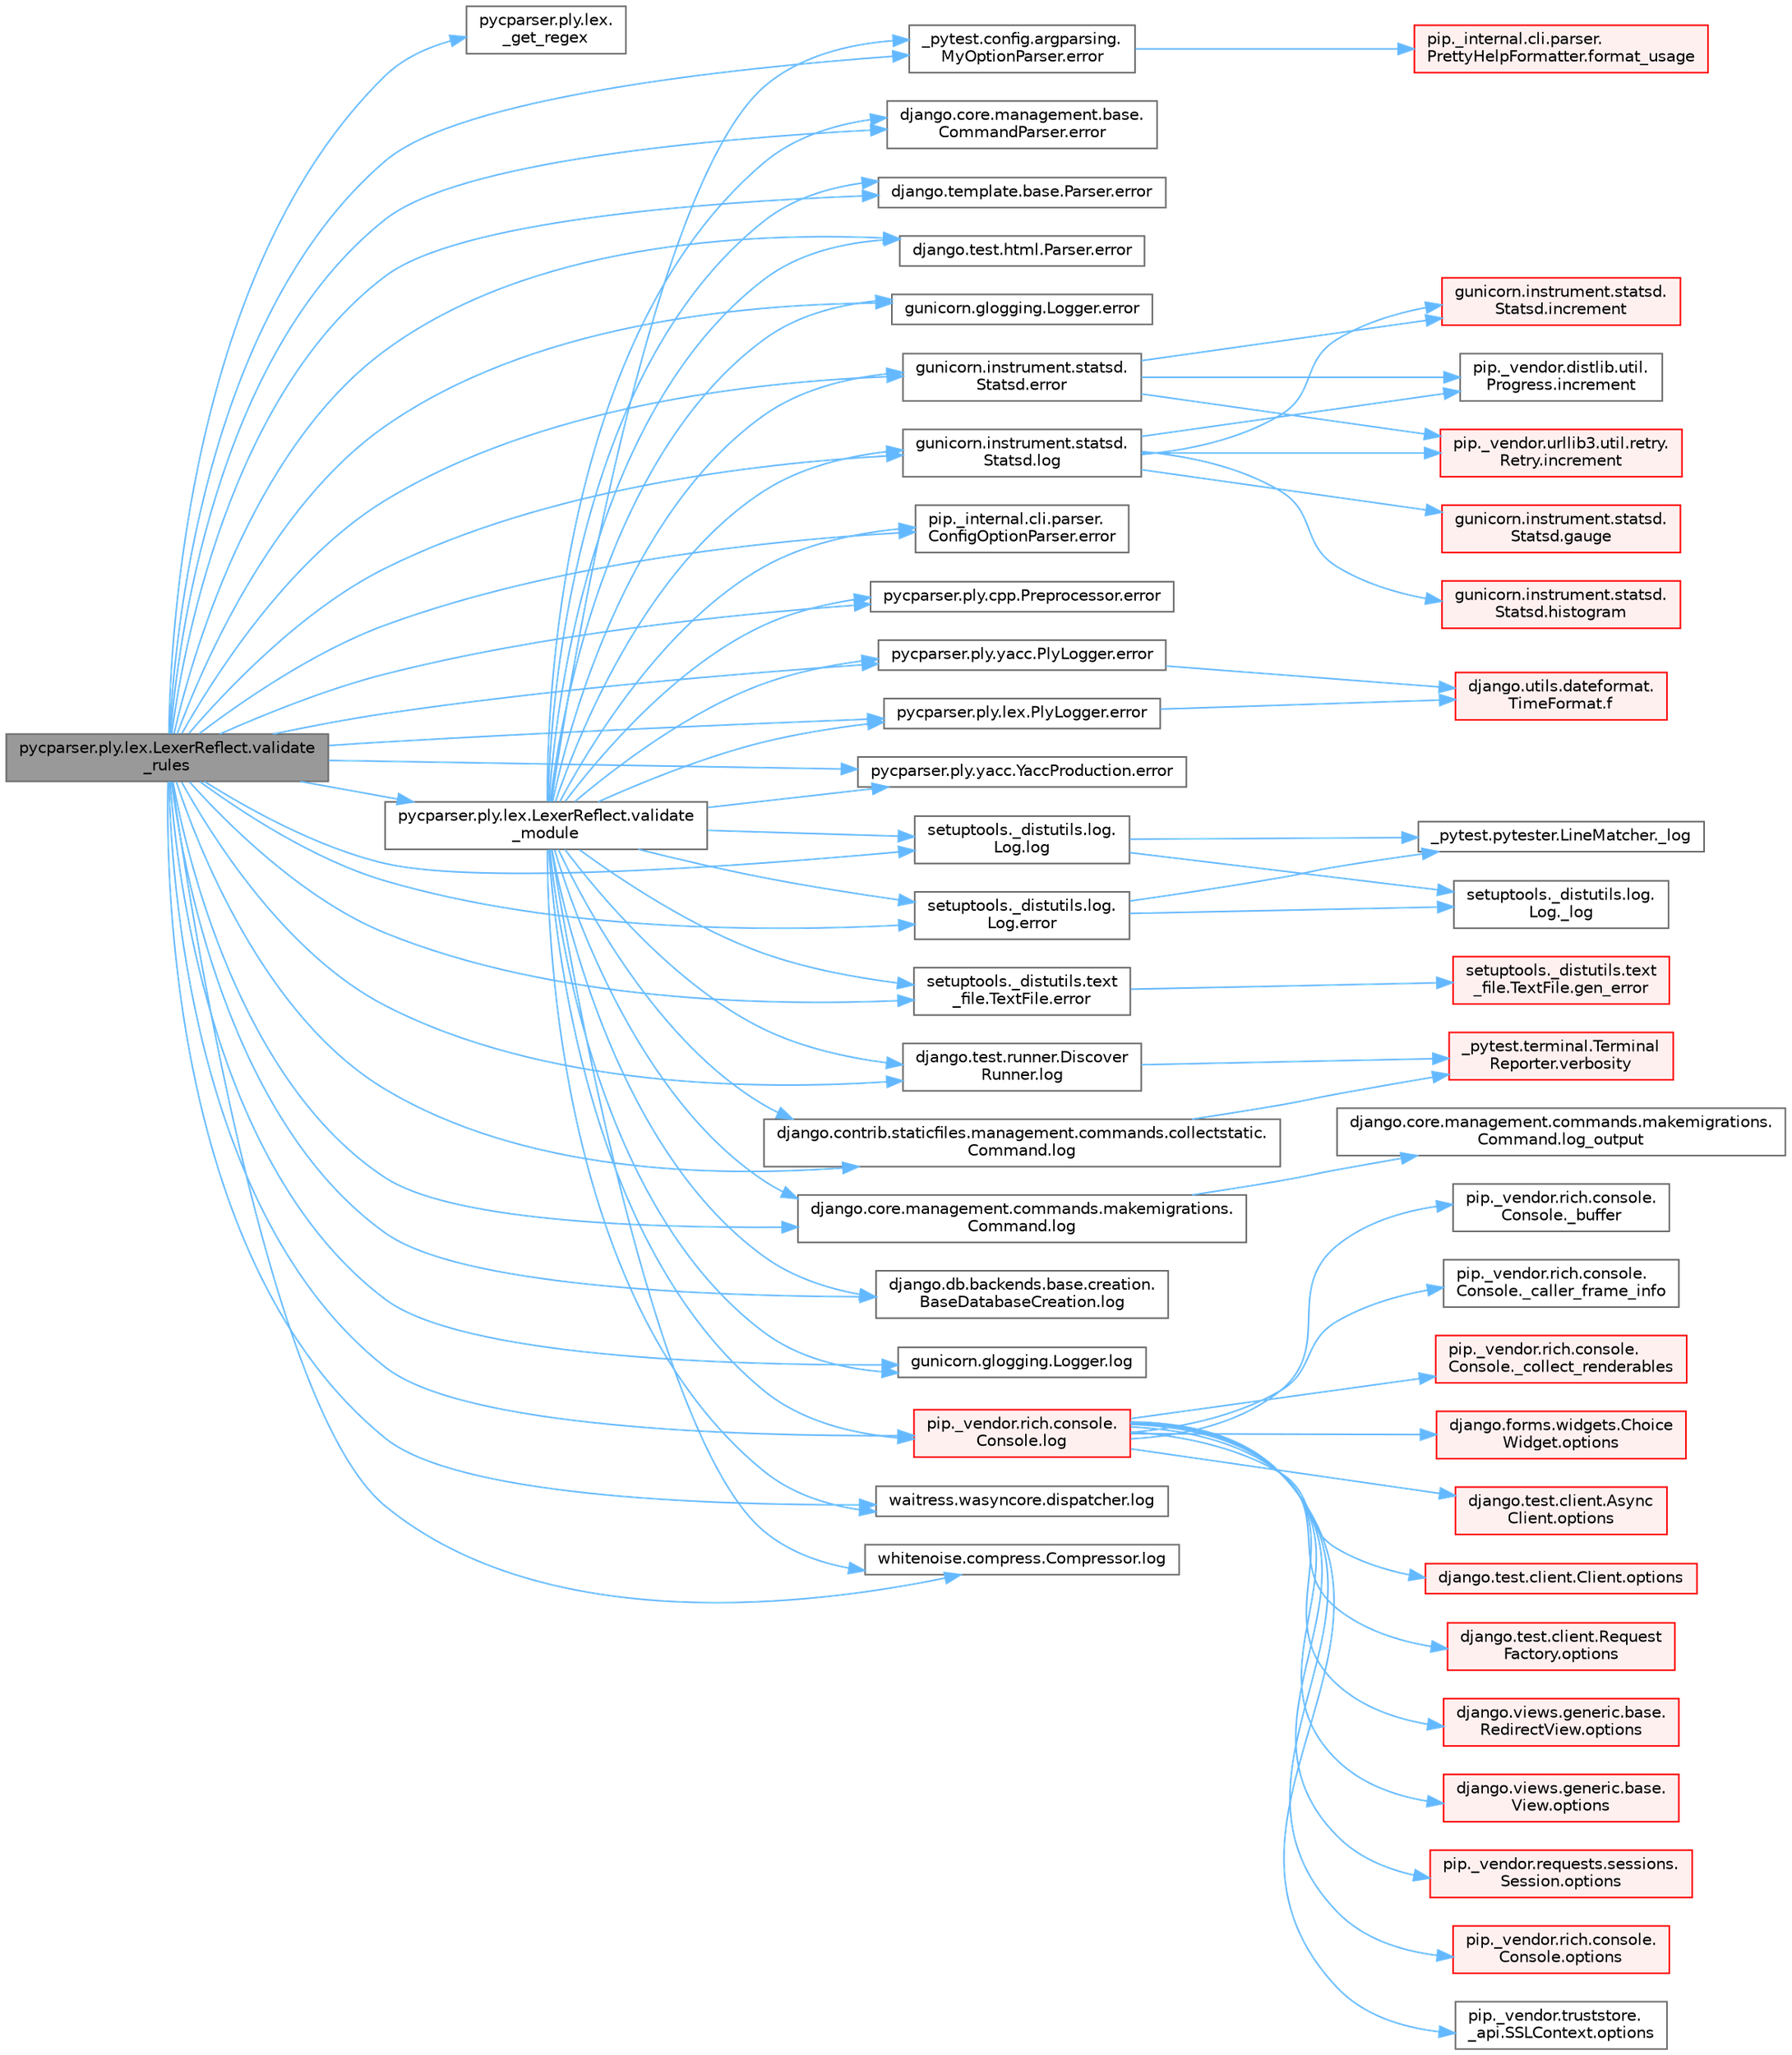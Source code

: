 digraph "pycparser.ply.lex.LexerReflect.validate_rules"
{
 // LATEX_PDF_SIZE
  bgcolor="transparent";
  edge [fontname=Helvetica,fontsize=10,labelfontname=Helvetica,labelfontsize=10];
  node [fontname=Helvetica,fontsize=10,shape=box,height=0.2,width=0.4];
  rankdir="LR";
  Node1 [id="Node000001",label="pycparser.ply.lex.LexerReflect.validate\l_rules",height=0.2,width=0.4,color="gray40", fillcolor="grey60", style="filled", fontcolor="black",tooltip=" "];
  Node1 -> Node2 [id="edge1_Node000001_Node000002",color="steelblue1",style="solid",tooltip=" "];
  Node2 [id="Node000002",label="pycparser.ply.lex.\l_get_regex",height=0.2,width=0.4,color="grey40", fillcolor="white", style="filled",URL="$namespacepycparser_1_1ply_1_1lex.html#a4308fa96da31b98b246008536df75aeb",tooltip=" "];
  Node1 -> Node3 [id="edge2_Node000001_Node000003",color="steelblue1",style="solid",tooltip=" "];
  Node3 [id="Node000003",label="_pytest.config.argparsing.\lMyOptionParser.error",height=0.2,width=0.4,color="grey40", fillcolor="white", style="filled",URL="$class__pytest_1_1config_1_1argparsing_1_1_my_option_parser.html#afa605e3b10b021d3192df596a2af55e4",tooltip=" "];
  Node3 -> Node4 [id="edge3_Node000003_Node000004",color="steelblue1",style="solid",tooltip=" "];
  Node4 [id="Node000004",label="pip._internal.cli.parser.\lPrettyHelpFormatter.format_usage",height=0.2,width=0.4,color="red", fillcolor="#FFF0F0", style="filled",URL="$classpip_1_1__internal_1_1cli_1_1parser_1_1_pretty_help_formatter.html#af51742b7ae0565bf16937b783af62fb1",tooltip=" "];
  Node1 -> Node6 [id="edge4_Node000001_Node000006",color="steelblue1",style="solid",tooltip=" "];
  Node6 [id="Node000006",label="django.core.management.base.\lCommandParser.error",height=0.2,width=0.4,color="grey40", fillcolor="white", style="filled",URL="$classdjango_1_1core_1_1management_1_1base_1_1_command_parser.html#a8f60524680d1e5c70de7800e59578073",tooltip=" "];
  Node1 -> Node7 [id="edge5_Node000001_Node000007",color="steelblue1",style="solid",tooltip=" "];
  Node7 [id="Node000007",label="django.template.base.Parser.error",height=0.2,width=0.4,color="grey40", fillcolor="white", style="filled",URL="$classdjango_1_1template_1_1base_1_1_parser.html#ad75d5d46d6b8210f6e4dbab08ed53012",tooltip=" "];
  Node1 -> Node8 [id="edge6_Node000001_Node000008",color="steelblue1",style="solid",tooltip=" "];
  Node8 [id="Node000008",label="django.test.html.Parser.error",height=0.2,width=0.4,color="grey40", fillcolor="white", style="filled",URL="$classdjango_1_1test_1_1html_1_1_parser.html#a458164a9296ceed891d67f5fca97ac67",tooltip=" "];
  Node1 -> Node9 [id="edge7_Node000001_Node000009",color="steelblue1",style="solid",tooltip=" "];
  Node9 [id="Node000009",label="gunicorn.glogging.Logger.error",height=0.2,width=0.4,color="grey40", fillcolor="white", style="filled",URL="$classgunicorn_1_1glogging_1_1_logger.html#aeecb84dbc46a550d08e0ae8618d8b72c",tooltip=" "];
  Node1 -> Node10 [id="edge8_Node000001_Node000010",color="steelblue1",style="solid",tooltip=" "];
  Node10 [id="Node000010",label="gunicorn.instrument.statsd.\lStatsd.error",height=0.2,width=0.4,color="grey40", fillcolor="white", style="filled",URL="$classgunicorn_1_1instrument_1_1statsd_1_1_statsd.html#a00ca379c910e5842719e48e617504c12",tooltip=" "];
  Node10 -> Node11 [id="edge9_Node000010_Node000011",color="steelblue1",style="solid",tooltip=" "];
  Node11 [id="Node000011",label="gunicorn.instrument.statsd.\lStatsd.increment",height=0.2,width=0.4,color="red", fillcolor="#FFF0F0", style="filled",URL="$classgunicorn_1_1instrument_1_1statsd_1_1_statsd.html#a5527687726a051a5182ee13a842b08fd",tooltip=" "];
  Node10 -> Node13 [id="edge10_Node000010_Node000013",color="steelblue1",style="solid",tooltip=" "];
  Node13 [id="Node000013",label="pip._vendor.distlib.util.\lProgress.increment",height=0.2,width=0.4,color="grey40", fillcolor="white", style="filled",URL="$classpip_1_1__vendor_1_1distlib_1_1util_1_1_progress.html#a197ffd4ac8a74898742a6cde5b4c5466",tooltip=" "];
  Node10 -> Node14 [id="edge11_Node000010_Node000014",color="steelblue1",style="solid",tooltip=" "];
  Node14 [id="Node000014",label="pip._vendor.urllib3.util.retry.\lRetry.increment",height=0.2,width=0.4,color="red", fillcolor="#FFF0F0", style="filled",URL="$classpip_1_1__vendor_1_1urllib3_1_1util_1_1retry_1_1_retry.html#a88dd993ccb2ef4b2bfa9ad0571374b12",tooltip=" "];
  Node1 -> Node3135 [id="edge12_Node000001_Node003135",color="steelblue1",style="solid",tooltip=" "];
  Node3135 [id="Node003135",label="pip._internal.cli.parser.\lConfigOptionParser.error",height=0.2,width=0.4,color="grey40", fillcolor="white", style="filled",URL="$classpip_1_1__internal_1_1cli_1_1parser_1_1_config_option_parser.html#a7f476706a72ac9c0f9862fff54f800b6",tooltip=" "];
  Node1 -> Node3136 [id="edge13_Node000001_Node003136",color="steelblue1",style="solid",tooltip=" "];
  Node3136 [id="Node003136",label="pycparser.ply.cpp.Preprocessor.error",height=0.2,width=0.4,color="grey40", fillcolor="white", style="filled",URL="$classpycparser_1_1ply_1_1cpp_1_1_preprocessor.html#a7e1ac62be845481431f1eba28c7c4dff",tooltip=" "];
  Node1 -> Node3137 [id="edge14_Node000001_Node003137",color="steelblue1",style="solid",tooltip=" "];
  Node3137 [id="Node003137",label="pycparser.ply.lex.PlyLogger.error",height=0.2,width=0.4,color="grey40", fillcolor="white", style="filled",URL="$classpycparser_1_1ply_1_1lex_1_1_ply_logger.html#acd6be9709e7b404943ae36e163141b25",tooltip=" "];
  Node3137 -> Node3138 [id="edge15_Node003137_Node003138",color="steelblue1",style="solid",tooltip=" "];
  Node3138 [id="Node003138",label="django.utils.dateformat.\lTimeFormat.f",height=0.2,width=0.4,color="red", fillcolor="#FFF0F0", style="filled",URL="$classdjango_1_1utils_1_1dateformat_1_1_time_format.html#a917dbc4f3103e5d9dd416fce475b48a8",tooltip=" "];
  Node1 -> Node3139 [id="edge16_Node000001_Node003139",color="steelblue1",style="solid",tooltip=" "];
  Node3139 [id="Node003139",label="pycparser.ply.yacc.PlyLogger.error",height=0.2,width=0.4,color="grey40", fillcolor="white", style="filled",URL="$classpycparser_1_1ply_1_1yacc_1_1_ply_logger.html#af6aeffc66660a97dae0fbedefc30be02",tooltip=" "];
  Node3139 -> Node3138 [id="edge17_Node003139_Node003138",color="steelblue1",style="solid",tooltip=" "];
  Node1 -> Node3140 [id="edge18_Node000001_Node003140",color="steelblue1",style="solid",tooltip=" "];
  Node3140 [id="Node003140",label="pycparser.ply.yacc.YaccProduction.error",height=0.2,width=0.4,color="grey40", fillcolor="white", style="filled",URL="$classpycparser_1_1ply_1_1yacc_1_1_yacc_production.html#afad8b69a6e498ad76e964d1d258fec4b",tooltip=" "];
  Node1 -> Node3141 [id="edge19_Node000001_Node003141",color="steelblue1",style="solid",tooltip=" "];
  Node3141 [id="Node003141",label="setuptools._distutils.log.\lLog.error",height=0.2,width=0.4,color="grey40", fillcolor="white", style="filled",URL="$classsetuptools_1_1__distutils_1_1log_1_1_log.html#a7bd864699d7c02ad3de0c09a76dee94f",tooltip=" "];
  Node3141 -> Node1289 [id="edge20_Node003141_Node001289",color="steelblue1",style="solid",tooltip=" "];
  Node1289 [id="Node001289",label="_pytest.pytester.LineMatcher._log",height=0.2,width=0.4,color="grey40", fillcolor="white", style="filled",URL="$class__pytest_1_1pytester_1_1_line_matcher.html#a8783ff706e976340d529c3c012831254",tooltip=" "];
  Node3141 -> Node1290 [id="edge21_Node003141_Node001290",color="steelblue1",style="solid",tooltip=" "];
  Node1290 [id="Node001290",label="setuptools._distutils.log.\lLog._log",height=0.2,width=0.4,color="grey40", fillcolor="white", style="filled",URL="$classsetuptools_1_1__distutils_1_1log_1_1_log.html#a4a1ffe6fd0ad53057d8ea48b2ca6e471",tooltip=" "];
  Node1 -> Node3142 [id="edge22_Node000001_Node003142",color="steelblue1",style="solid",tooltip=" "];
  Node3142 [id="Node003142",label="setuptools._distutils.text\l_file.TextFile.error",height=0.2,width=0.4,color="grey40", fillcolor="white", style="filled",URL="$classsetuptools_1_1__distutils_1_1text__file_1_1_text_file.html#a670e0e2eae86ae71f328552dfcf2f451",tooltip=" "];
  Node3142 -> Node2321 [id="edge23_Node003142_Node002321",color="steelblue1",style="solid",tooltip=" "];
  Node2321 [id="Node002321",label="setuptools._distutils.text\l_file.TextFile.gen_error",height=0.2,width=0.4,color="red", fillcolor="#FFF0F0", style="filled",URL="$classsetuptools_1_1__distutils_1_1text__file_1_1_text_file.html#a9991fa038bd382ef25b2e21b0dcc422d",tooltip=" "];
  Node1 -> Node1119 [id="edge24_Node000001_Node001119",color="steelblue1",style="solid",tooltip=" "];
  Node1119 [id="Node001119",label="django.contrib.staticfiles.management.commands.collectstatic.\lCommand.log",height=0.2,width=0.4,color="grey40", fillcolor="white", style="filled",URL="$classdjango_1_1contrib_1_1staticfiles_1_1management_1_1commands_1_1collectstatic_1_1_command.html#a0e93191b90ee0993e3286343d0b2de0e",tooltip=" "];
  Node1119 -> Node1120 [id="edge25_Node001119_Node001120",color="steelblue1",style="solid",tooltip=" "];
  Node1120 [id="Node001120",label="_pytest.terminal.Terminal\lReporter.verbosity",height=0.2,width=0.4,color="red", fillcolor="#FFF0F0", style="filled",URL="$class__pytest_1_1terminal_1_1_terminal_reporter.html#a620047ffec9ba4f5cca84af25b3adbcf",tooltip=" "];
  Node1 -> Node1121 [id="edge26_Node000001_Node001121",color="steelblue1",style="solid",tooltip=" "];
  Node1121 [id="Node001121",label="django.core.management.commands.makemigrations.\lCommand.log",height=0.2,width=0.4,color="grey40", fillcolor="white", style="filled",URL="$classdjango_1_1core_1_1management_1_1commands_1_1makemigrations_1_1_command.html#a0409d121552878a7416460dba8274880",tooltip=" "];
  Node1121 -> Node1122 [id="edge27_Node001121_Node001122",color="steelblue1",style="solid",tooltip=" "];
  Node1122 [id="Node001122",label="django.core.management.commands.makemigrations.\lCommand.log_output",height=0.2,width=0.4,color="grey40", fillcolor="white", style="filled",URL="$classdjango_1_1core_1_1management_1_1commands_1_1makemigrations_1_1_command.html#ad6cb5d402888250fc170034fdee93f6d",tooltip=" "];
  Node1 -> Node1123 [id="edge28_Node000001_Node001123",color="steelblue1",style="solid",tooltip=" "];
  Node1123 [id="Node001123",label="django.db.backends.base.creation.\lBaseDatabaseCreation.log",height=0.2,width=0.4,color="grey40", fillcolor="white", style="filled",URL="$classdjango_1_1db_1_1backends_1_1base_1_1creation_1_1_base_database_creation.html#ac297ec931db5ec68c271ec0d91be7183",tooltip=" "];
  Node1 -> Node1124 [id="edge29_Node000001_Node001124",color="steelblue1",style="solid",tooltip=" "];
  Node1124 [id="Node001124",label="django.test.runner.Discover\lRunner.log",height=0.2,width=0.4,color="grey40", fillcolor="white", style="filled",URL="$classdjango_1_1test_1_1runner_1_1_discover_runner.html#af5ad8e2895b3f0c5e0a6d7113199d641",tooltip=" "];
  Node1124 -> Node1120 [id="edge30_Node001124_Node001120",color="steelblue1",style="solid",tooltip=" "];
  Node1 -> Node1125 [id="edge31_Node000001_Node001125",color="steelblue1",style="solid",tooltip=" "];
  Node1125 [id="Node001125",label="gunicorn.glogging.Logger.log",height=0.2,width=0.4,color="grey40", fillcolor="white", style="filled",URL="$classgunicorn_1_1glogging_1_1_logger.html#ad6941dede526094643dd02c53c3449b0",tooltip=" "];
  Node1 -> Node1126 [id="edge32_Node000001_Node001126",color="steelblue1",style="solid",tooltip=" "];
  Node1126 [id="Node001126",label="gunicorn.instrument.statsd.\lStatsd.log",height=0.2,width=0.4,color="grey40", fillcolor="white", style="filled",URL="$classgunicorn_1_1instrument_1_1statsd_1_1_statsd.html#ab99145cf0b7c66dbcebcbdcbd44b4953",tooltip=" "];
  Node1126 -> Node1127 [id="edge33_Node001126_Node001127",color="steelblue1",style="solid",tooltip=" "];
  Node1127 [id="Node001127",label="gunicorn.instrument.statsd.\lStatsd.gauge",height=0.2,width=0.4,color="red", fillcolor="#FFF0F0", style="filled",URL="$classgunicorn_1_1instrument_1_1statsd_1_1_statsd.html#a6cebc76ae769412dfb0f0a3ec727c50d",tooltip=" "];
  Node1126 -> Node1128 [id="edge34_Node001126_Node001128",color="steelblue1",style="solid",tooltip=" "];
  Node1128 [id="Node001128",label="gunicorn.instrument.statsd.\lStatsd.histogram",height=0.2,width=0.4,color="red", fillcolor="#FFF0F0", style="filled",URL="$classgunicorn_1_1instrument_1_1statsd_1_1_statsd.html#adee3cb12a43f643cca3c9084d77285b4",tooltip=" "];
  Node1126 -> Node11 [id="edge35_Node001126_Node000011",color="steelblue1",style="solid",tooltip=" "];
  Node1126 -> Node13 [id="edge36_Node001126_Node000013",color="steelblue1",style="solid",tooltip=" "];
  Node1126 -> Node14 [id="edge37_Node001126_Node000014",color="steelblue1",style="solid",tooltip=" "];
  Node1 -> Node1129 [id="edge38_Node000001_Node001129",color="steelblue1",style="solid",tooltip=" "];
  Node1129 [id="Node001129",label="pip._vendor.rich.console.\lConsole.log",height=0.2,width=0.4,color="red", fillcolor="#FFF0F0", style="filled",URL="$classpip_1_1__vendor_1_1rich_1_1console_1_1_console.html#af9c77e39f9413fc2b134c60cfa23b0f1",tooltip=" "];
  Node1129 -> Node329 [id="edge39_Node001129_Node000329",color="steelblue1",style="solid",tooltip=" "];
  Node329 [id="Node000329",label="pip._vendor.rich.console.\lConsole._buffer",height=0.2,width=0.4,color="grey40", fillcolor="white", style="filled",URL="$classpip_1_1__vendor_1_1rich_1_1console_1_1_console.html#a51eaf031922c907e4085937b82f5564e",tooltip=" "];
  Node1129 -> Node1130 [id="edge40_Node001129_Node001130",color="steelblue1",style="solid",tooltip=" "];
  Node1130 [id="Node001130",label="pip._vendor.rich.console.\lConsole._caller_frame_info",height=0.2,width=0.4,color="grey40", fillcolor="white", style="filled",URL="$classpip_1_1__vendor_1_1rich_1_1console_1_1_console.html#ac43cb4290591af4f04cd264aa1fc1b0f",tooltip=" "];
  Node1129 -> Node330 [id="edge41_Node001129_Node000330",color="steelblue1",style="solid",tooltip=" "];
  Node330 [id="Node000330",label="pip._vendor.rich.console.\lConsole._collect_renderables",height=0.2,width=0.4,color="red", fillcolor="#FFF0F0", style="filled",URL="$classpip_1_1__vendor_1_1rich_1_1console_1_1_console.html#ab053dc750094e77e036523f6d2c14899",tooltip=" "];
  Node1129 -> Node340 [id="edge42_Node001129_Node000340",color="steelblue1",style="solid",tooltip=" "];
  Node340 [id="Node000340",label="django.forms.widgets.Choice\lWidget.options",height=0.2,width=0.4,color="red", fillcolor="#FFF0F0", style="filled",URL="$classdjango_1_1forms_1_1widgets_1_1_choice_widget.html#a8575b90386fc2027f38ea00133cef250",tooltip=" "];
  Node1129 -> Node1131 [id="edge43_Node001129_Node001131",color="steelblue1",style="solid",tooltip=" "];
  Node1131 [id="Node001131",label="django.test.client.Async\lClient.options",height=0.2,width=0.4,color="red", fillcolor="#FFF0F0", style="filled",URL="$classdjango_1_1test_1_1client_1_1_async_client.html#a84509c6347cbc018e6335b924ec841a2",tooltip=" "];
  Node1129 -> Node1307 [id="edge44_Node001129_Node001307",color="steelblue1",style="solid",tooltip=" "];
  Node1307 [id="Node001307",label="django.test.client.Client.options",height=0.2,width=0.4,color="red", fillcolor="#FFF0F0", style="filled",URL="$classdjango_1_1test_1_1client_1_1_client.html#a839ea6375ca2184b3b60550938b6824c",tooltip=" "];
  Node1129 -> Node1310 [id="edge45_Node001129_Node001310",color="steelblue1",style="solid",tooltip=" "];
  Node1310 [id="Node001310",label="django.test.client.Request\lFactory.options",height=0.2,width=0.4,color="red", fillcolor="#FFF0F0", style="filled",URL="$classdjango_1_1test_1_1client_1_1_request_factory.html#a438a7e1be2437d680cd78d11dee77c54",tooltip=" "];
  Node1129 -> Node1357 [id="edge46_Node001129_Node001357",color="steelblue1",style="solid",tooltip=" "];
  Node1357 [id="Node001357",label="django.views.generic.base.\lRedirectView.options",height=0.2,width=0.4,color="red", fillcolor="#FFF0F0", style="filled",URL="$classdjango_1_1views_1_1generic_1_1base_1_1_redirect_view.html#a444de156c79647344c987295c47a76e1",tooltip=" "];
  Node1129 -> Node1570 [id="edge47_Node001129_Node001570",color="steelblue1",style="solid",tooltip=" "];
  Node1570 [id="Node001570",label="django.views.generic.base.\lView.options",height=0.2,width=0.4,color="red", fillcolor="#FFF0F0", style="filled",URL="$classdjango_1_1views_1_1generic_1_1base_1_1_view.html#a4d1dc440a5bae11bd7859d20ca9948e1",tooltip=" "];
  Node1129 -> Node1573 [id="edge48_Node001129_Node001573",color="steelblue1",style="solid",tooltip=" "];
  Node1573 [id="Node001573",label="pip._vendor.requests.sessions.\lSession.options",height=0.2,width=0.4,color="red", fillcolor="#FFF0F0", style="filled",URL="$classpip_1_1__vendor_1_1requests_1_1sessions_1_1_session.html#a210270880f90521b3b3014748ecd87e9",tooltip=" "];
  Node1129 -> Node1574 [id="edge49_Node001129_Node001574",color="steelblue1",style="solid",tooltip=" "];
  Node1574 [id="Node001574",label="pip._vendor.rich.console.\lConsole.options",height=0.2,width=0.4,color="red", fillcolor="#FFF0F0", style="filled",URL="$classpip_1_1__vendor_1_1rich_1_1console_1_1_console.html#a41c8efe30ea45a9a4a3f8c34c688fe00",tooltip=" "];
  Node1129 -> Node1582 [id="edge50_Node001129_Node001582",color="steelblue1",style="solid",tooltip=" "];
  Node1582 [id="Node001582",label="pip._vendor.truststore.\l_api.SSLContext.options",height=0.2,width=0.4,color="grey40", fillcolor="white", style="filled",URL="$classpip_1_1__vendor_1_1truststore_1_1__api_1_1_s_s_l_context.html#a6755b8a82c0de77273744b73a826678d",tooltip=" "];
  Node1 -> Node1288 [id="edge51_Node000001_Node001288",color="steelblue1",style="solid",tooltip=" "];
  Node1288 [id="Node001288",label="setuptools._distutils.log.\lLog.log",height=0.2,width=0.4,color="grey40", fillcolor="white", style="filled",URL="$classsetuptools_1_1__distutils_1_1log_1_1_log.html#af651bf90098b3f6c9f3913b91f0eda70",tooltip=" "];
  Node1288 -> Node1289 [id="edge52_Node001288_Node001289",color="steelblue1",style="solid",tooltip=" "];
  Node1288 -> Node1290 [id="edge53_Node001288_Node001290",color="steelblue1",style="solid",tooltip=" "];
  Node1 -> Node1291 [id="edge54_Node000001_Node001291",color="steelblue1",style="solid",tooltip=" "];
  Node1291 [id="Node001291",label="waitress.wasyncore.dispatcher.log",height=0.2,width=0.4,color="grey40", fillcolor="white", style="filled",URL="$classwaitress_1_1wasyncore_1_1dispatcher.html#ab4786338f40a0cf9e9df45b57d4c0a63",tooltip=" "];
  Node1 -> Node1292 [id="edge55_Node000001_Node001292",color="steelblue1",style="solid",tooltip=" "];
  Node1292 [id="Node001292",label="whitenoise.compress.Compressor.log",height=0.2,width=0.4,color="grey40", fillcolor="white", style="filled",URL="$classwhitenoise_1_1compress_1_1_compressor.html#aa70a9f98a4387e4d394529c17cdbee27",tooltip=" "];
  Node1 -> Node4527 [id="edge56_Node000001_Node004527",color="steelblue1",style="solid",tooltip=" "];
  Node4527 [id="Node004527",label="pycparser.ply.lex.LexerReflect.validate\l_module",height=0.2,width=0.4,color="grey40", fillcolor="white", style="filled",URL="$classpycparser_1_1ply_1_1lex_1_1_lexer_reflect.html#ac4c78bbfe7d389bff02bd7fb7222d4f9",tooltip=" "];
  Node4527 -> Node3 [id="edge57_Node004527_Node000003",color="steelblue1",style="solid",tooltip=" "];
  Node4527 -> Node6 [id="edge58_Node004527_Node000006",color="steelblue1",style="solid",tooltip=" "];
  Node4527 -> Node7 [id="edge59_Node004527_Node000007",color="steelblue1",style="solid",tooltip=" "];
  Node4527 -> Node8 [id="edge60_Node004527_Node000008",color="steelblue1",style="solid",tooltip=" "];
  Node4527 -> Node9 [id="edge61_Node004527_Node000009",color="steelblue1",style="solid",tooltip=" "];
  Node4527 -> Node10 [id="edge62_Node004527_Node000010",color="steelblue1",style="solid",tooltip=" "];
  Node4527 -> Node3135 [id="edge63_Node004527_Node003135",color="steelblue1",style="solid",tooltip=" "];
  Node4527 -> Node3136 [id="edge64_Node004527_Node003136",color="steelblue1",style="solid",tooltip=" "];
  Node4527 -> Node3137 [id="edge65_Node004527_Node003137",color="steelblue1",style="solid",tooltip=" "];
  Node4527 -> Node3139 [id="edge66_Node004527_Node003139",color="steelblue1",style="solid",tooltip=" "];
  Node4527 -> Node3140 [id="edge67_Node004527_Node003140",color="steelblue1",style="solid",tooltip=" "];
  Node4527 -> Node3141 [id="edge68_Node004527_Node003141",color="steelblue1",style="solid",tooltip=" "];
  Node4527 -> Node3142 [id="edge69_Node004527_Node003142",color="steelblue1",style="solid",tooltip=" "];
  Node4527 -> Node1119 [id="edge70_Node004527_Node001119",color="steelblue1",style="solid",tooltip=" "];
  Node4527 -> Node1121 [id="edge71_Node004527_Node001121",color="steelblue1",style="solid",tooltip=" "];
  Node4527 -> Node1123 [id="edge72_Node004527_Node001123",color="steelblue1",style="solid",tooltip=" "];
  Node4527 -> Node1124 [id="edge73_Node004527_Node001124",color="steelblue1",style="solid",tooltip=" "];
  Node4527 -> Node1125 [id="edge74_Node004527_Node001125",color="steelblue1",style="solid",tooltip=" "];
  Node4527 -> Node1126 [id="edge75_Node004527_Node001126",color="steelblue1",style="solid",tooltip=" "];
  Node4527 -> Node1129 [id="edge76_Node004527_Node001129",color="steelblue1",style="solid",tooltip=" "];
  Node4527 -> Node1288 [id="edge77_Node004527_Node001288",color="steelblue1",style="solid",tooltip=" "];
  Node4527 -> Node1291 [id="edge78_Node004527_Node001291",color="steelblue1",style="solid",tooltip=" "];
  Node4527 -> Node1292 [id="edge79_Node004527_Node001292",color="steelblue1",style="solid",tooltip=" "];
}
